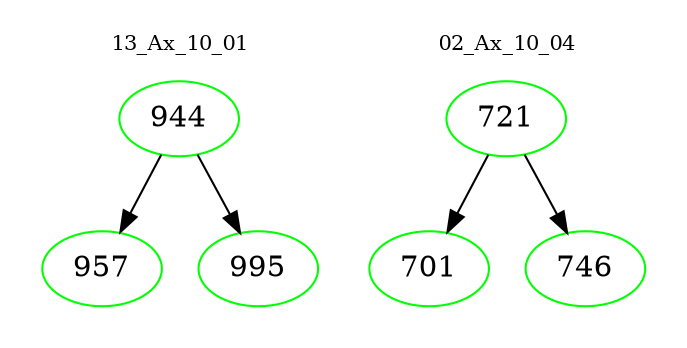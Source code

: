 digraph{
subgraph cluster_0 {
color = white
label = "13_Ax_10_01";
fontsize=10;
T0_944 [label="944", color="green"]
T0_944 -> T0_957 [color="black"]
T0_957 [label="957", color="green"]
T0_944 -> T0_995 [color="black"]
T0_995 [label="995", color="green"]
}
subgraph cluster_1 {
color = white
label = "02_Ax_10_04";
fontsize=10;
T1_721 [label="721", color="green"]
T1_721 -> T1_701 [color="black"]
T1_701 [label="701", color="green"]
T1_721 -> T1_746 [color="black"]
T1_746 [label="746", color="green"]
}
}

